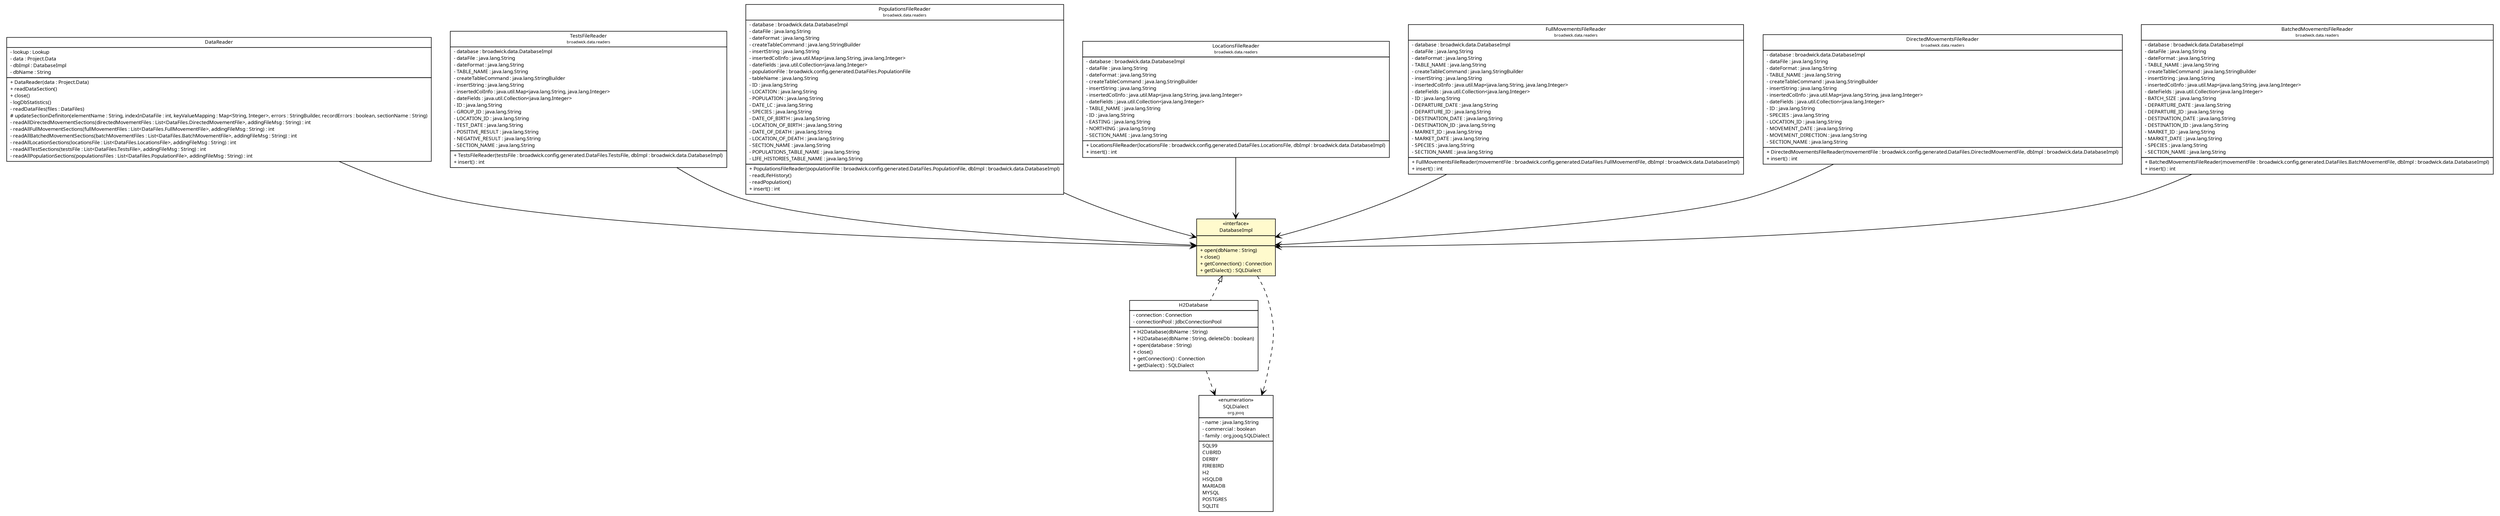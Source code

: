 #!/usr/local/bin/dot
#
# Class diagram 
# Generated by UMLGraph version R5_6 (http://www.umlgraph.org/)
#

digraph G {
	edge [fontname="Trebuchet MS",fontsize=10,labelfontname="Trebuchet MS",labelfontsize=10];
	node [fontname="Trebuchet MS",fontsize=10,shape=plaintext];
	nodesep=0.25;
	ranksep=0.5;
	// broadwick.data.H2Database
	c8577 [label=<<table title="broadwick.data.H2Database" border="0" cellborder="1" cellspacing="0" cellpadding="2" port="p" href="./H2Database.html">
		<tr><td><table border="0" cellspacing="0" cellpadding="1">
<tr><td align="center" balign="center"><font face="Trebuchet MS"> H2Database </font></td></tr>
		</table></td></tr>
		<tr><td><table border="0" cellspacing="0" cellpadding="1">
<tr><td align="left" balign="left"> - connection : Connection </td></tr>
<tr><td align="left" balign="left"> - connectionPool : JdbcConnectionPool </td></tr>
		</table></td></tr>
		<tr><td><table border="0" cellspacing="0" cellpadding="1">
<tr><td align="left" balign="left"> + H2Database(dbName : String) </td></tr>
<tr><td align="left" balign="left"> + H2Database(dbName : String, deleteDb : boolean) </td></tr>
<tr><td align="left" balign="left"> + open(database : String) </td></tr>
<tr><td align="left" balign="left"> + close() </td></tr>
<tr><td align="left" balign="left"> + getConnection() : Connection </td></tr>
<tr><td align="left" balign="left"> + getDialect() : SQLDialect </td></tr>
		</table></td></tr>
		</table>>, URL="./H2Database.html", fontname="Trebuchet MS", fontcolor="black", fontsize=9.0];
	// broadwick.data.DataReader
	c8578 [label=<<table title="broadwick.data.DataReader" border="0" cellborder="1" cellspacing="0" cellpadding="2" port="p" href="./DataReader.html">
		<tr><td><table border="0" cellspacing="0" cellpadding="1">
<tr><td align="center" balign="center"><font face="Trebuchet MS"> DataReader </font></td></tr>
		</table></td></tr>
		<tr><td><table border="0" cellspacing="0" cellpadding="1">
<tr><td align="left" balign="left"> - lookup : Lookup </td></tr>
<tr><td align="left" balign="left"> - data : Project.Data </td></tr>
<tr><td align="left" balign="left"> - dbImpl : DatabaseImpl </td></tr>
<tr><td align="left" balign="left"> - dbName : String </td></tr>
		</table></td></tr>
		<tr><td><table border="0" cellspacing="0" cellpadding="1">
<tr><td align="left" balign="left"> + DataReader(data : Project.Data) </td></tr>
<tr><td align="left" balign="left"> + readDataSection() </td></tr>
<tr><td align="left" balign="left"> + close() </td></tr>
<tr><td align="left" balign="left"> - logDbStatistics() </td></tr>
<tr><td align="left" balign="left"> - readDataFiles(files : DataFiles) </td></tr>
<tr><td align="left" balign="left"> # updateSectionDefiniton(elementName : String, indexInDataFile : int, keyValueMapping : Map&lt;String, Integer&gt;, errors : StringBuilder, recordErrors : boolean, sectionName : String) </td></tr>
<tr><td align="left" balign="left"> - readAllDirectedMovementSections(directedMovementFiles : List&lt;DataFiles.DirectedMovementFile&gt;, addingFileMsg : String) : int </td></tr>
<tr><td align="left" balign="left"> - readAllFullMovementSections(fullMovementFiles : List&lt;DataFiles.FullMovementFile&gt;, addingFileMsg : String) : int </td></tr>
<tr><td align="left" balign="left"> - readAllBatchedMovementSections(batchMovementFiles : List&lt;DataFiles.BatchMovementFile&gt;, addingFileMsg : String) : int </td></tr>
<tr><td align="left" balign="left"> - readAllLocationSections(locationsFile : List&lt;DataFiles.LocationsFile&gt;, addingFileMsg : String) : int </td></tr>
<tr><td align="left" balign="left"> - readAllTestSections(testsFile : List&lt;DataFiles.TestsFile&gt;, addingFileMsg : String) : int </td></tr>
<tr><td align="left" balign="left"> - readAllPopulationSections(populationsFiles : List&lt;DataFiles.PopulationFile&gt;, addingFileMsg : String) : int </td></tr>
		</table></td></tr>
		</table>>, URL="./DataReader.html", fontname="Trebuchet MS", fontcolor="black", fontsize=9.0];
	// broadwick.data.DatabaseImpl
	c8579 [label=<<table title="broadwick.data.DatabaseImpl" border="0" cellborder="1" cellspacing="0" cellpadding="2" port="p" bgcolor="lemonChiffon" href="./DatabaseImpl.html">
		<tr><td><table border="0" cellspacing="0" cellpadding="1">
<tr><td align="center" balign="center"> &#171;interface&#187; </td></tr>
<tr><td align="center" balign="center"><font face="Trebuchet MS"> DatabaseImpl </font></td></tr>
		</table></td></tr>
		<tr><td><table border="0" cellspacing="0" cellpadding="1">
<tr><td align="left" balign="left">  </td></tr>
		</table></td></tr>
		<tr><td><table border="0" cellspacing="0" cellpadding="1">
<tr><td align="left" balign="left"> + open(dbName : String) </td></tr>
<tr><td align="left" balign="left"> + close() </td></tr>
<tr><td align="left" balign="left"> + getConnection() : Connection </td></tr>
<tr><td align="left" balign="left"> + getDialect() : SQLDialect </td></tr>
		</table></td></tr>
		</table>>, URL="./DatabaseImpl.html", fontname="Trebuchet MS", fontcolor="black", fontsize=9.0];
	// broadwick.data.readers.TestsFileReader
	c8581 [label=<<table title="broadwick.data.readers.TestsFileReader" border="0" cellborder="1" cellspacing="0" cellpadding="2" port="p" href="./readers/TestsFileReader.html">
		<tr><td><table border="0" cellspacing="0" cellpadding="1">
<tr><td align="center" balign="center"><font face="Trebuchet MS"> TestsFileReader </font></td></tr>
<tr><td align="center" balign="center"><font face="Trebuchet MS" point-size="7.0"> broadwick.data.readers </font></td></tr>
		</table></td></tr>
		<tr><td><table border="0" cellspacing="0" cellpadding="1">
<tr><td align="left" balign="left"> - database : broadwick.data.DatabaseImpl </td></tr>
<tr><td align="left" balign="left"> - dataFile : java.lang.String </td></tr>
<tr><td align="left" balign="left"> - dateFormat : java.lang.String </td></tr>
<tr><td align="left" balign="left"> - TABLE_NAME : java.lang.String </td></tr>
<tr><td align="left" balign="left"> - createTableCommand : java.lang.StringBuilder </td></tr>
<tr><td align="left" balign="left"> - insertString : java.lang.String </td></tr>
<tr><td align="left" balign="left"> - insertedColInfo : java.util.Map&lt;java.lang.String, java.lang.Integer&gt; </td></tr>
<tr><td align="left" balign="left"> - dateFields : java.util.Collection&lt;java.lang.Integer&gt; </td></tr>
<tr><td align="left" balign="left"> - ID : java.lang.String </td></tr>
<tr><td align="left" balign="left"> - GROUP_ID : java.lang.String </td></tr>
<tr><td align="left" balign="left"> - LOCATION_ID : java.lang.String </td></tr>
<tr><td align="left" balign="left"> - TEST_DATE : java.lang.String </td></tr>
<tr><td align="left" balign="left"> - POSITIVE_RESULT : java.lang.String </td></tr>
<tr><td align="left" balign="left"> - NEGATIVE_RESULT : java.lang.String </td></tr>
<tr><td align="left" balign="left"> - SECTION_NAME : java.lang.String </td></tr>
		</table></td></tr>
		<tr><td><table border="0" cellspacing="0" cellpadding="1">
<tr><td align="left" balign="left"> + TestsFileReader(testsFile : broadwick.config.generated.DataFiles.TestsFile, dbImpl : broadwick.data.DatabaseImpl) </td></tr>
<tr><td align="left" balign="left"> + insert() : int </td></tr>
		</table></td></tr>
		</table>>, URL="./readers/TestsFileReader.html", fontname="Trebuchet MS", fontcolor="black", fontsize=9.0];
	// broadwick.data.readers.PopulationsFileReader
	c8582 [label=<<table title="broadwick.data.readers.PopulationsFileReader" border="0" cellborder="1" cellspacing="0" cellpadding="2" port="p" href="./readers/PopulationsFileReader.html">
		<tr><td><table border="0" cellspacing="0" cellpadding="1">
<tr><td align="center" balign="center"><font face="Trebuchet MS"> PopulationsFileReader </font></td></tr>
<tr><td align="center" balign="center"><font face="Trebuchet MS" point-size="7.0"> broadwick.data.readers </font></td></tr>
		</table></td></tr>
		<tr><td><table border="0" cellspacing="0" cellpadding="1">
<tr><td align="left" balign="left"> - database : broadwick.data.DatabaseImpl </td></tr>
<tr><td align="left" balign="left"> - dataFile : java.lang.String </td></tr>
<tr><td align="left" balign="left"> - dateFormat : java.lang.String </td></tr>
<tr><td align="left" balign="left"> - createTableCommand : java.lang.StringBuilder </td></tr>
<tr><td align="left" balign="left"> - insertString : java.lang.String </td></tr>
<tr><td align="left" balign="left"> - insertedColInfo : java.util.Map&lt;java.lang.String, java.lang.Integer&gt; </td></tr>
<tr><td align="left" balign="left"> - dateFields : java.util.Collection&lt;java.lang.Integer&gt; </td></tr>
<tr><td align="left" balign="left"> - populationFile : broadwick.config.generated.DataFiles.PopulationFile </td></tr>
<tr><td align="left" balign="left"> - tableName : java.lang.String </td></tr>
<tr><td align="left" balign="left"> - ID : java.lang.String </td></tr>
<tr><td align="left" balign="left"> - LOCATION : java.lang.String </td></tr>
<tr><td align="left" balign="left"> - POPULATION : java.lang.String </td></tr>
<tr><td align="left" balign="left"> - DATE_LC : java.lang.String </td></tr>
<tr><td align="left" balign="left"> - SPECIES : java.lang.String </td></tr>
<tr><td align="left" balign="left"> - DATE_OF_BIRTH : java.lang.String </td></tr>
<tr><td align="left" balign="left"> - LOCATION_OF_BIRTH : java.lang.String </td></tr>
<tr><td align="left" balign="left"> - DATE_OF_DEATH : java.lang.String </td></tr>
<tr><td align="left" balign="left"> - LOCATION_OF_DEATH : java.lang.String </td></tr>
<tr><td align="left" balign="left"> - SECTION_NAME : java.lang.String </td></tr>
<tr><td align="left" balign="left"> - POPULATIONS_TABLE_NAME : java.lang.String </td></tr>
<tr><td align="left" balign="left"> - LIFE_HISTORIES_TABLE_NAME : java.lang.String </td></tr>
		</table></td></tr>
		<tr><td><table border="0" cellspacing="0" cellpadding="1">
<tr><td align="left" balign="left"> + PopulationsFileReader(populationFile : broadwick.config.generated.DataFiles.PopulationFile, dbImpl : broadwick.data.DatabaseImpl) </td></tr>
<tr><td align="left" balign="left"> - readLifeHistory() </td></tr>
<tr><td align="left" balign="left"> - readPopulation() </td></tr>
<tr><td align="left" balign="left"> + insert() : int </td></tr>
		</table></td></tr>
		</table>>, URL="./readers/PopulationsFileReader.html", fontname="Trebuchet MS", fontcolor="black", fontsize=9.0];
	// broadwick.data.readers.LocationsFileReader
	c8583 [label=<<table title="broadwick.data.readers.LocationsFileReader" border="0" cellborder="1" cellspacing="0" cellpadding="2" port="p" href="./readers/LocationsFileReader.html">
		<tr><td><table border="0" cellspacing="0" cellpadding="1">
<tr><td align="center" balign="center"><font face="Trebuchet MS"> LocationsFileReader </font></td></tr>
<tr><td align="center" balign="center"><font face="Trebuchet MS" point-size="7.0"> broadwick.data.readers </font></td></tr>
		</table></td></tr>
		<tr><td><table border="0" cellspacing="0" cellpadding="1">
<tr><td align="left" balign="left"> - database : broadwick.data.DatabaseImpl </td></tr>
<tr><td align="left" balign="left"> - dataFile : java.lang.String </td></tr>
<tr><td align="left" balign="left"> - dateFormat : java.lang.String </td></tr>
<tr><td align="left" balign="left"> - createTableCommand : java.lang.StringBuilder </td></tr>
<tr><td align="left" balign="left"> - insertString : java.lang.String </td></tr>
<tr><td align="left" balign="left"> - insertedColInfo : java.util.Map&lt;java.lang.String, java.lang.Integer&gt; </td></tr>
<tr><td align="left" balign="left"> - dateFields : java.util.Collection&lt;java.lang.Integer&gt; </td></tr>
<tr><td align="left" balign="left"> - TABLE_NAME : java.lang.String </td></tr>
<tr><td align="left" balign="left"> - ID : java.lang.String </td></tr>
<tr><td align="left" balign="left"> - EASTING : java.lang.String </td></tr>
<tr><td align="left" balign="left"> - NORTHING : java.lang.String </td></tr>
<tr><td align="left" balign="left"> - SECTION_NAME : java.lang.String </td></tr>
		</table></td></tr>
		<tr><td><table border="0" cellspacing="0" cellpadding="1">
<tr><td align="left" balign="left"> + LocationsFileReader(locationsFile : broadwick.config.generated.DataFiles.LocationsFile, dbImpl : broadwick.data.DatabaseImpl) </td></tr>
<tr><td align="left" balign="left"> + insert() : int </td></tr>
		</table></td></tr>
		</table>>, URL="./readers/LocationsFileReader.html", fontname="Trebuchet MS", fontcolor="black", fontsize=9.0];
	// broadwick.data.readers.FullMovementsFileReader
	c8584 [label=<<table title="broadwick.data.readers.FullMovementsFileReader" border="0" cellborder="1" cellspacing="0" cellpadding="2" port="p" href="./readers/FullMovementsFileReader.html">
		<tr><td><table border="0" cellspacing="0" cellpadding="1">
<tr><td align="center" balign="center"><font face="Trebuchet MS"> FullMovementsFileReader </font></td></tr>
<tr><td align="center" balign="center"><font face="Trebuchet MS" point-size="7.0"> broadwick.data.readers </font></td></tr>
		</table></td></tr>
		<tr><td><table border="0" cellspacing="0" cellpadding="1">
<tr><td align="left" balign="left"> - database : broadwick.data.DatabaseImpl </td></tr>
<tr><td align="left" balign="left"> - dataFile : java.lang.String </td></tr>
<tr><td align="left" balign="left"> - dateFormat : java.lang.String </td></tr>
<tr><td align="left" balign="left"> - TABLE_NAME : java.lang.String </td></tr>
<tr><td align="left" balign="left"> - createTableCommand : java.lang.StringBuilder </td></tr>
<tr><td align="left" balign="left"> - insertString : java.lang.String </td></tr>
<tr><td align="left" balign="left"> - insertedColInfo : java.util.Map&lt;java.lang.String, java.lang.Integer&gt; </td></tr>
<tr><td align="left" balign="left"> - dateFields : java.util.Collection&lt;java.lang.Integer&gt; </td></tr>
<tr><td align="left" balign="left"> - ID : java.lang.String </td></tr>
<tr><td align="left" balign="left"> - DEPARTURE_DATE : java.lang.String </td></tr>
<tr><td align="left" balign="left"> - DEPARTURE_ID : java.lang.String </td></tr>
<tr><td align="left" balign="left"> - DESTINATION_DATE : java.lang.String </td></tr>
<tr><td align="left" balign="left"> - DESTINATION_ID : java.lang.String </td></tr>
<tr><td align="left" balign="left"> - MARKET_ID : java.lang.String </td></tr>
<tr><td align="left" balign="left"> - MARKET_DATE : java.lang.String </td></tr>
<tr><td align="left" balign="left"> - SPECIES : java.lang.String </td></tr>
<tr><td align="left" balign="left"> - SECTION_NAME : java.lang.String </td></tr>
		</table></td></tr>
		<tr><td><table border="0" cellspacing="0" cellpadding="1">
<tr><td align="left" balign="left"> + FullMovementsFileReader(movementFile : broadwick.config.generated.DataFiles.FullMovementFile, dbImpl : broadwick.data.DatabaseImpl) </td></tr>
<tr><td align="left" balign="left"> + insert() : int </td></tr>
		</table></td></tr>
		</table>>, URL="./readers/FullMovementsFileReader.html", fontname="Trebuchet MS", fontcolor="black", fontsize=9.0];
	// broadwick.data.readers.DirectedMovementsFileReader
	c8585 [label=<<table title="broadwick.data.readers.DirectedMovementsFileReader" border="0" cellborder="1" cellspacing="0" cellpadding="2" port="p" href="./readers/DirectedMovementsFileReader.html">
		<tr><td><table border="0" cellspacing="0" cellpadding="1">
<tr><td align="center" balign="center"><font face="Trebuchet MS"> DirectedMovementsFileReader </font></td></tr>
<tr><td align="center" balign="center"><font face="Trebuchet MS" point-size="7.0"> broadwick.data.readers </font></td></tr>
		</table></td></tr>
		<tr><td><table border="0" cellspacing="0" cellpadding="1">
<tr><td align="left" balign="left"> - database : broadwick.data.DatabaseImpl </td></tr>
<tr><td align="left" balign="left"> - dataFile : java.lang.String </td></tr>
<tr><td align="left" balign="left"> - dateFormat : java.lang.String </td></tr>
<tr><td align="left" balign="left"> - TABLE_NAME : java.lang.String </td></tr>
<tr><td align="left" balign="left"> - createTableCommand : java.lang.StringBuilder </td></tr>
<tr><td align="left" balign="left"> - insertString : java.lang.String </td></tr>
<tr><td align="left" balign="left"> - insertedColInfo : java.util.Map&lt;java.lang.String, java.lang.Integer&gt; </td></tr>
<tr><td align="left" balign="left"> - dateFields : java.util.Collection&lt;java.lang.Integer&gt; </td></tr>
<tr><td align="left" balign="left"> - ID : java.lang.String </td></tr>
<tr><td align="left" balign="left"> - SPECIES : java.lang.String </td></tr>
<tr><td align="left" balign="left"> - LOCATION_ID : java.lang.String </td></tr>
<tr><td align="left" balign="left"> - MOVEMENT_DATE : java.lang.String </td></tr>
<tr><td align="left" balign="left"> - MOVEMENT_DIRECTION : java.lang.String </td></tr>
<tr><td align="left" balign="left"> - SECTION_NAME : java.lang.String </td></tr>
		</table></td></tr>
		<tr><td><table border="0" cellspacing="0" cellpadding="1">
<tr><td align="left" balign="left"> + DirectedMovementsFileReader(movementFile : broadwick.config.generated.DataFiles.DirectedMovementFile, dbImpl : broadwick.data.DatabaseImpl) </td></tr>
<tr><td align="left" balign="left"> + insert() : int </td></tr>
		</table></td></tr>
		</table>>, URL="./readers/DirectedMovementsFileReader.html", fontname="Trebuchet MS", fontcolor="black", fontsize=9.0];
	// broadwick.data.readers.BatchedMovementsFileReader
	c8587 [label=<<table title="broadwick.data.readers.BatchedMovementsFileReader" border="0" cellborder="1" cellspacing="0" cellpadding="2" port="p" href="./readers/BatchedMovementsFileReader.html">
		<tr><td><table border="0" cellspacing="0" cellpadding="1">
<tr><td align="center" balign="center"><font face="Trebuchet MS"> BatchedMovementsFileReader </font></td></tr>
<tr><td align="center" balign="center"><font face="Trebuchet MS" point-size="7.0"> broadwick.data.readers </font></td></tr>
		</table></td></tr>
		<tr><td><table border="0" cellspacing="0" cellpadding="1">
<tr><td align="left" balign="left"> - database : broadwick.data.DatabaseImpl </td></tr>
<tr><td align="left" balign="left"> - dataFile : java.lang.String </td></tr>
<tr><td align="left" balign="left"> - dateFormat : java.lang.String </td></tr>
<tr><td align="left" balign="left"> - TABLE_NAME : java.lang.String </td></tr>
<tr><td align="left" balign="left"> - createTableCommand : java.lang.StringBuilder </td></tr>
<tr><td align="left" balign="left"> - insertString : java.lang.String </td></tr>
<tr><td align="left" balign="left"> - insertedColInfo : java.util.Map&lt;java.lang.String, java.lang.Integer&gt; </td></tr>
<tr><td align="left" balign="left"> - dateFields : java.util.Collection&lt;java.lang.Integer&gt; </td></tr>
<tr><td align="left" balign="left"> - BATCH_SIZE : java.lang.String </td></tr>
<tr><td align="left" balign="left"> - DEPARTURE_DATE : java.lang.String </td></tr>
<tr><td align="left" balign="left"> - DEPARTURE_ID : java.lang.String </td></tr>
<tr><td align="left" balign="left"> - DESTINATION_DATE : java.lang.String </td></tr>
<tr><td align="left" balign="left"> - DESTINATION_ID : java.lang.String </td></tr>
<tr><td align="left" balign="left"> - MARKET_ID : java.lang.String </td></tr>
<tr><td align="left" balign="left"> - MARKET_DATE : java.lang.String </td></tr>
<tr><td align="left" balign="left"> - SPECIES : java.lang.String </td></tr>
<tr><td align="left" balign="left"> - SECTION_NAME : java.lang.String </td></tr>
		</table></td></tr>
		<tr><td><table border="0" cellspacing="0" cellpadding="1">
<tr><td align="left" balign="left"> + BatchedMovementsFileReader(movementFile : broadwick.config.generated.DataFiles.BatchMovementFile, dbImpl : broadwick.data.DatabaseImpl) </td></tr>
<tr><td align="left" balign="left"> + insert() : int </td></tr>
		</table></td></tr>
		</table>>, URL="./readers/BatchedMovementsFileReader.html", fontname="Trebuchet MS", fontcolor="black", fontsize=9.0];
	//broadwick.data.H2Database implements broadwick.data.DatabaseImpl
	c8579:p -> c8577:p [dir=back,arrowtail=empty,style=dashed];
	// broadwick.data.DataReader NAVASSOC broadwick.data.DatabaseImpl
	c8578:p -> c8579:p [taillabel="", label="", headlabel="", fontname="Trebuchet MS", fontcolor="black", fontsize=10.0, color="black", arrowhead=open];
	// broadwick.data.readers.TestsFileReader NAVASSOC broadwick.data.DatabaseImpl
	c8581:p -> c8579:p [taillabel="", label="", headlabel="", fontname="Trebuchet MS", fontcolor="black", fontsize=10.0, color="black", arrowhead=open];
	// broadwick.data.readers.PopulationsFileReader NAVASSOC broadwick.data.DatabaseImpl
	c8582:p -> c8579:p [taillabel="", label="", headlabel="", fontname="Trebuchet MS", fontcolor="black", fontsize=10.0, color="black", arrowhead=open];
	// broadwick.data.readers.LocationsFileReader NAVASSOC broadwick.data.DatabaseImpl
	c8583:p -> c8579:p [taillabel="", label="", headlabel="", fontname="Trebuchet MS", fontcolor="black", fontsize=10.0, color="black", arrowhead=open];
	// broadwick.data.readers.FullMovementsFileReader NAVASSOC broadwick.data.DatabaseImpl
	c8584:p -> c8579:p [taillabel="", label="", headlabel="", fontname="Trebuchet MS", fontcolor="black", fontsize=10.0, color="black", arrowhead=open];
	// broadwick.data.readers.DirectedMovementsFileReader NAVASSOC broadwick.data.DatabaseImpl
	c8585:p -> c8579:p [taillabel="", label="", headlabel="", fontname="Trebuchet MS", fontcolor="black", fontsize=10.0, color="black", arrowhead=open];
	// broadwick.data.readers.BatchedMovementsFileReader NAVASSOC broadwick.data.DatabaseImpl
	c8587:p -> c8579:p [taillabel="", label="", headlabel="", fontname="Trebuchet MS", fontcolor="black", fontsize=10.0, color="black", arrowhead=open];
	// broadwick.data.H2Database DEPEND org.jooq.SQLDialect
	c8577:p -> c8688:p [taillabel="", label="", headlabel="", fontname="Trebuchet MS", fontcolor="black", fontsize=10.0, color="black", arrowhead=open, style=dashed];
	// broadwick.data.DatabaseImpl DEPEND org.jooq.SQLDialect
	c8579:p -> c8688:p [taillabel="", label="", headlabel="", fontname="Trebuchet MS", fontcolor="black", fontsize=10.0, color="black", arrowhead=open, style=dashed];
	// org.jooq.SQLDialect
	c8688 [label=<<table title="org.jooq.SQLDialect" border="0" cellborder="1" cellspacing="0" cellpadding="2" port="p" href="http://java.sun.com/j2se/1.4.2/docs/api/org/jooq/SQLDialect.html">
		<tr><td><table border="0" cellspacing="0" cellpadding="1">
<tr><td align="center" balign="center"> &#171;enumeration&#187; </td></tr>
<tr><td align="center" balign="center"><font face="Trebuchet MS"> SQLDialect </font></td></tr>
<tr><td align="center" balign="center"><font face="Trebuchet MS" point-size="7.0"> org.jooq </font></td></tr>
		</table></td></tr>
		<tr><td><table border="0" cellspacing="0" cellpadding="1">
<tr><td align="left" balign="left"> - name : java.lang.String </td></tr>
<tr><td align="left" balign="left"> - commercial : boolean </td></tr>
<tr><td align="left" balign="left"> - family : org.jooq.SQLDialect </td></tr>
		</table></td></tr>
		<tr><td><table border="0" cellspacing="0" cellpadding="1">
<tr><td align="left" balign="left"> SQL99 </td></tr>
<tr><td align="left" balign="left"> CUBRID </td></tr>
<tr><td align="left" balign="left"> DERBY </td></tr>
<tr><td align="left" balign="left"> FIREBIRD </td></tr>
<tr><td align="left" balign="left"> H2 </td></tr>
<tr><td align="left" balign="left"> HSQLDB </td></tr>
<tr><td align="left" balign="left"> MARIADB </td></tr>
<tr><td align="left" balign="left"> MYSQL </td></tr>
<tr><td align="left" balign="left"> POSTGRES </td></tr>
<tr><td align="left" balign="left"> SQLITE </td></tr>
		</table></td></tr>
		</table>>, URL="http://java.sun.com/j2se/1.4.2/docs/api/org/jooq/SQLDialect.html", fontname="Trebuchet MS", fontcolor="black", fontsize=9.0];
}

